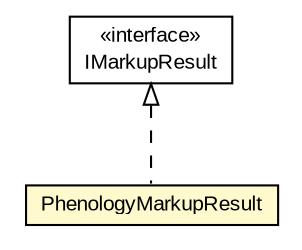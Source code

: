 #!/usr/local/bin/dot
#
# Class diagram 
# Generated by UMLGraph version R5_6-24-gf6e263 (http://www.umlgraph.org/)
#

digraph G {
	edge [fontname="arial",fontsize=10,labelfontname="arial",labelfontsize=10];
	node [fontname="arial",fontsize=10,shape=plaintext];
	nodesep=0.25;
	ranksep=0.5;
	// edu.arizona.biosemantics.semanticmarkup.markup.IMarkupResult
	c115830 [label=<<table title="edu.arizona.biosemantics.semanticmarkup.markup.IMarkupResult" border="0" cellborder="1" cellspacing="0" cellpadding="2" port="p" href="../../../markup/IMarkupResult.html">
		<tr><td><table border="0" cellspacing="0" cellpadding="1">
<tr><td align="center" balign="center"> &#171;interface&#187; </td></tr>
<tr><td align="center" balign="center"> IMarkupResult </td></tr>
		</table></td></tr>
		</table>>, URL="../../../markup/IMarkupResult.html", fontname="arial", fontcolor="black", fontsize=10.0];
	// edu.arizona.biosemantics.semanticmarkup.markupelement.phenology.markup.PhenologyMarkupResult
	c116039 [label=<<table title="edu.arizona.biosemantics.semanticmarkup.markupelement.phenology.markup.PhenologyMarkupResult" border="0" cellborder="1" cellspacing="0" cellpadding="2" port="p" bgcolor="lemonChiffon" href="./PhenologyMarkupResult.html">
		<tr><td><table border="0" cellspacing="0" cellpadding="1">
<tr><td align="center" balign="center"> PhenologyMarkupResult </td></tr>
		</table></td></tr>
		</table>>, URL="./PhenologyMarkupResult.html", fontname="arial", fontcolor="black", fontsize=10.0];
	//edu.arizona.biosemantics.semanticmarkup.markupelement.phenology.markup.PhenologyMarkupResult implements edu.arizona.biosemantics.semanticmarkup.markup.IMarkupResult
	c115830:p -> c116039:p [dir=back,arrowtail=empty,style=dashed];
}

